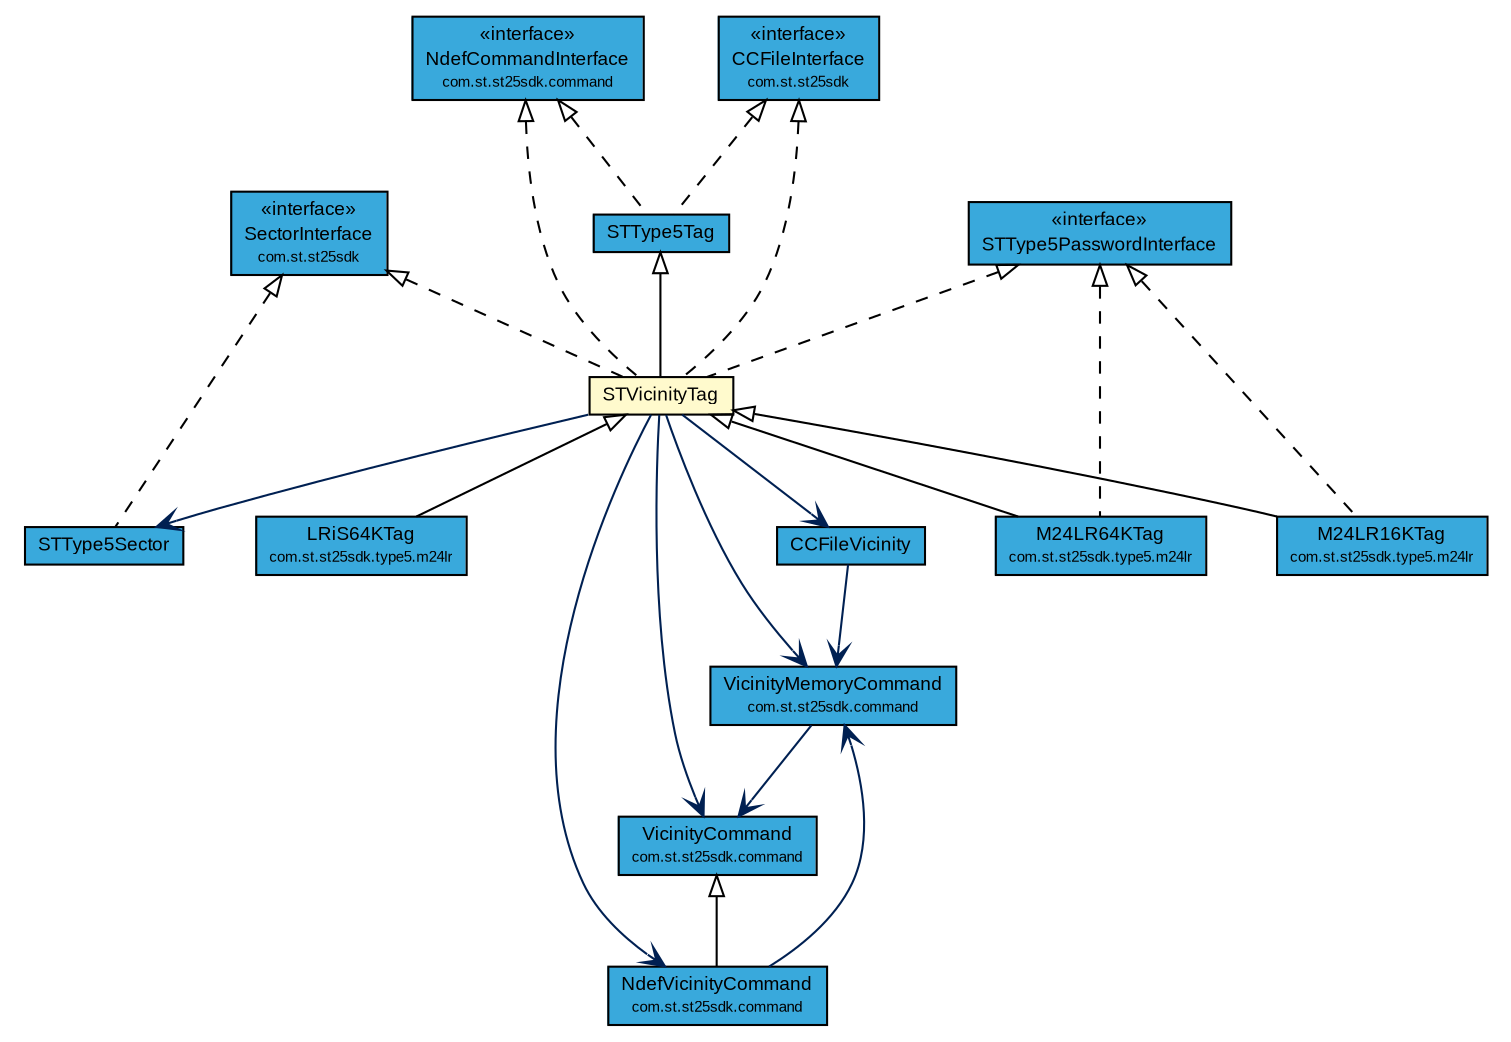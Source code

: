#!/usr/local/bin/dot
#
# Class diagram 
# Generated by UMLGraph version R5_7_2-3-gee82a7 (http://www.umlgraph.org/)
#

digraph G {
	edge [fontname="arial",fontsize=10,labelfontname="arial",labelfontsize=10];
	node [fontname="arial",fontsize=10,shape=plaintext];
	nodesep=0.25;
	ranksep=0.5;
	// com.st.st25sdk.SectorInterface
	c34772 [label=<<table title="com.st.st25sdk.SectorInterface" border="0" cellborder="1" cellspacing="0" cellpadding="2" port="p" bgcolor="#39a9dc" href="../SectorInterface.html">
		<tr><td><table border="0" cellspacing="0" cellpadding="1">
<tr><td align="center" balign="center"> &#171;interface&#187; </td></tr>
<tr><td align="center" balign="center"> SectorInterface </td></tr>
<tr><td align="center" balign="center"><font point-size="7.0"> com.st.st25sdk </font></td></tr>
		</table></td></tr>
		</table>>, URL="../SectorInterface.html", fontname="arial", fontcolor="black", fontsize=9.0];
	// com.st.st25sdk.CCFileInterface
	c34785 [label=<<table title="com.st.st25sdk.CCFileInterface" border="0" cellborder="1" cellspacing="0" cellpadding="2" port="p" bgcolor="#39a9dc" href="../CCFileInterface.html">
		<tr><td><table border="0" cellspacing="0" cellpadding="1">
<tr><td align="center" balign="center"> &#171;interface&#187; </td></tr>
<tr><td align="center" balign="center"> CCFileInterface </td></tr>
<tr><td align="center" balign="center"><font point-size="7.0"> com.st.st25sdk </font></td></tr>
		</table></td></tr>
		</table>>, URL="../CCFileInterface.html", fontname="arial", fontcolor="black", fontsize=9.0];
	// com.st.st25sdk.command.VicinityMemoryCommand
	c34789 [label=<<table title="com.st.st25sdk.command.VicinityMemoryCommand" border="0" cellborder="1" cellspacing="0" cellpadding="2" port="p" bgcolor="#39a9dc" href="../command/VicinityMemoryCommand.html">
		<tr><td><table border="0" cellspacing="0" cellpadding="1">
<tr><td align="center" balign="center"> VicinityMemoryCommand </td></tr>
<tr><td align="center" balign="center"><font point-size="7.0"> com.st.st25sdk.command </font></td></tr>
		</table></td></tr>
		</table>>, URL="../command/VicinityMemoryCommand.html", fontname="arial", fontcolor="black", fontsize=9.0];
	// com.st.st25sdk.command.VicinityCommand
	c34792 [label=<<table title="com.st.st25sdk.command.VicinityCommand" border="0" cellborder="1" cellspacing="0" cellpadding="2" port="p" bgcolor="#39a9dc" href="../command/VicinityCommand.html">
		<tr><td><table border="0" cellspacing="0" cellpadding="1">
<tr><td align="center" balign="center"> VicinityCommand </td></tr>
<tr><td align="center" balign="center"><font point-size="7.0"> com.st.st25sdk.command </font></td></tr>
		</table></td></tr>
		</table>>, URL="../command/VicinityCommand.html", fontname="arial", fontcolor="black", fontsize=9.0];
	// com.st.st25sdk.command.NdefVicinityCommand
	c34802 [label=<<table title="com.st.st25sdk.command.NdefVicinityCommand" border="0" cellborder="1" cellspacing="0" cellpadding="2" port="p" bgcolor="#39a9dc" href="../command/NdefVicinityCommand.html">
		<tr><td><table border="0" cellspacing="0" cellpadding="1">
<tr><td align="center" balign="center"> NdefVicinityCommand </td></tr>
<tr><td align="center" balign="center"><font point-size="7.0"> com.st.st25sdk.command </font></td></tr>
		</table></td></tr>
		</table>>, URL="../command/NdefVicinityCommand.html", fontname="arial", fontcolor="black", fontsize=9.0];
	// com.st.st25sdk.command.NdefCommandInterface
	c34805 [label=<<table title="com.st.st25sdk.command.NdefCommandInterface" border="0" cellborder="1" cellspacing="0" cellpadding="2" port="p" bgcolor="#39a9dc" href="../command/NdefCommandInterface.html">
		<tr><td><table border="0" cellspacing="0" cellpadding="1">
<tr><td align="center" balign="center"> &#171;interface&#187; </td></tr>
<tr><td align="center" balign="center"> NdefCommandInterface </td></tr>
<tr><td align="center" balign="center"><font point-size="7.0"> com.st.st25sdk.command </font></td></tr>
		</table></td></tr>
		</table>>, URL="../command/NdefCommandInterface.html", fontname="arial", fontcolor="black", fontsize=9.0];
	// com.st.st25sdk.type5.STVicinityTag
	c34891 [label=<<table title="com.st.st25sdk.type5.STVicinityTag" border="0" cellborder="1" cellspacing="0" cellpadding="2" port="p" bgcolor="lemonChiffon" href="./STVicinityTag.html">
		<tr><td><table border="0" cellspacing="0" cellpadding="1">
<tr><td align="center" balign="center"> STVicinityTag </td></tr>
		</table></td></tr>
		</table>>, URL="./STVicinityTag.html", fontname="arial", fontcolor="black", fontsize=9.0];
	// com.st.st25sdk.type5.STType5Tag
	c34893 [label=<<table title="com.st.st25sdk.type5.STType5Tag" border="0" cellborder="1" cellspacing="0" cellpadding="2" port="p" bgcolor="#39a9dc" href="./STType5Tag.html">
		<tr><td><table border="0" cellspacing="0" cellpadding="1">
<tr><td align="center" balign="center"> STType5Tag </td></tr>
		</table></td></tr>
		</table>>, URL="./STType5Tag.html", fontname="arial", fontcolor="black", fontsize=9.0];
	// com.st.st25sdk.type5.STType5Sector
	c34894 [label=<<table title="com.st.st25sdk.type5.STType5Sector" border="0" cellborder="1" cellspacing="0" cellpadding="2" port="p" bgcolor="#39a9dc" href="./STType5Sector.html">
		<tr><td><table border="0" cellspacing="0" cellpadding="1">
<tr><td align="center" balign="center"> STType5Sector </td></tr>
		</table></td></tr>
		</table>>, URL="./STType5Sector.html", fontname="arial", fontcolor="black", fontsize=9.0];
	// com.st.st25sdk.type5.STType5PasswordInterface
	c34895 [label=<<table title="com.st.st25sdk.type5.STType5PasswordInterface" border="0" cellborder="1" cellspacing="0" cellpadding="2" port="p" bgcolor="#39a9dc" href="./STType5PasswordInterface.html">
		<tr><td><table border="0" cellspacing="0" cellpadding="1">
<tr><td align="center" balign="center"> &#171;interface&#187; </td></tr>
<tr><td align="center" balign="center"> STType5PasswordInterface </td></tr>
		</table></td></tr>
		</table>>, URL="./STType5PasswordInterface.html", fontname="arial", fontcolor="black", fontsize=9.0];
	// com.st.st25sdk.type5.CCFileVicinity
	c34899 [label=<<table title="com.st.st25sdk.type5.CCFileVicinity" border="0" cellborder="1" cellspacing="0" cellpadding="2" port="p" bgcolor="#39a9dc" href="./CCFileVicinity.html">
		<tr><td><table border="0" cellspacing="0" cellpadding="1">
<tr><td align="center" balign="center"> CCFileVicinity </td></tr>
		</table></td></tr>
		</table>>, URL="./CCFileVicinity.html", fontname="arial", fontcolor="black", fontsize=9.0];
	// com.st.st25sdk.type5.m24lr.M24LR64KTag
	c34907 [label=<<table title="com.st.st25sdk.type5.m24lr.M24LR64KTag" border="0" cellborder="1" cellspacing="0" cellpadding="2" port="p" bgcolor="#39a9dc" href="./m24lr/M24LR64KTag.html">
		<tr><td><table border="0" cellspacing="0" cellpadding="1">
<tr><td align="center" balign="center"> M24LR64KTag </td></tr>
<tr><td align="center" balign="center"><font point-size="7.0"> com.st.st25sdk.type5.m24lr </font></td></tr>
		</table></td></tr>
		</table>>, URL="./m24lr/M24LR64KTag.html", fontname="arial", fontcolor="black", fontsize=9.0];
	// com.st.st25sdk.type5.m24lr.M24LR16KTag
	c34908 [label=<<table title="com.st.st25sdk.type5.m24lr.M24LR16KTag" border="0" cellborder="1" cellspacing="0" cellpadding="2" port="p" bgcolor="#39a9dc" href="./m24lr/M24LR16KTag.html">
		<tr><td><table border="0" cellspacing="0" cellpadding="1">
<tr><td align="center" balign="center"> M24LR16KTag </td></tr>
<tr><td align="center" balign="center"><font point-size="7.0"> com.st.st25sdk.type5.m24lr </font></td></tr>
		</table></td></tr>
		</table>>, URL="./m24lr/M24LR16KTag.html", fontname="arial", fontcolor="black", fontsize=9.0];
	// com.st.st25sdk.type5.m24lr.LRiS64KTag
	c34910 [label=<<table title="com.st.st25sdk.type5.m24lr.LRiS64KTag" border="0" cellborder="1" cellspacing="0" cellpadding="2" port="p" bgcolor="#39a9dc" href="./m24lr/LRiS64KTag.html">
		<tr><td><table border="0" cellspacing="0" cellpadding="1">
<tr><td align="center" balign="center"> LRiS64KTag </td></tr>
<tr><td align="center" balign="center"><font point-size="7.0"> com.st.st25sdk.type5.m24lr </font></td></tr>
		</table></td></tr>
		</table>>, URL="./m24lr/LRiS64KTag.html", fontname="arial", fontcolor="black", fontsize=9.0];
	//com.st.st25sdk.command.NdefVicinityCommand extends com.st.st25sdk.command.VicinityCommand
	c34792:p -> c34802:p [dir=back,arrowtail=empty];
	//com.st.st25sdk.type5.STVicinityTag extends com.st.st25sdk.type5.STType5Tag
	c34893:p -> c34891:p [dir=back,arrowtail=empty];
	//com.st.st25sdk.type5.STVicinityTag implements com.st.st25sdk.CCFileInterface
	c34785:p -> c34891:p [dir=back,arrowtail=empty,style=dashed];
	//com.st.st25sdk.type5.STVicinityTag implements com.st.st25sdk.SectorInterface
	c34772:p -> c34891:p [dir=back,arrowtail=empty,style=dashed];
	//com.st.st25sdk.type5.STVicinityTag implements com.st.st25sdk.command.NdefCommandInterface
	c34805:p -> c34891:p [dir=back,arrowtail=empty,style=dashed];
	//com.st.st25sdk.type5.STVicinityTag implements com.st.st25sdk.type5.STType5PasswordInterface
	c34895:p -> c34891:p [dir=back,arrowtail=empty,style=dashed];
	//com.st.st25sdk.type5.STType5Tag implements com.st.st25sdk.CCFileInterface
	c34785:p -> c34893:p [dir=back,arrowtail=empty,style=dashed];
	//com.st.st25sdk.type5.STType5Tag implements com.st.st25sdk.command.NdefCommandInterface
	c34805:p -> c34893:p [dir=back,arrowtail=empty,style=dashed];
	//com.st.st25sdk.type5.STType5Sector implements com.st.st25sdk.SectorInterface
	c34772:p -> c34894:p [dir=back,arrowtail=empty,style=dashed];
	//com.st.st25sdk.type5.m24lr.M24LR64KTag extends com.st.st25sdk.type5.STVicinityTag
	c34891:p -> c34907:p [dir=back,arrowtail=empty];
	//com.st.st25sdk.type5.m24lr.M24LR64KTag implements com.st.st25sdk.type5.STType5PasswordInterface
	c34895:p -> c34907:p [dir=back,arrowtail=empty,style=dashed];
	//com.st.st25sdk.type5.m24lr.M24LR16KTag extends com.st.st25sdk.type5.STVicinityTag
	c34891:p -> c34908:p [dir=back,arrowtail=empty];
	//com.st.st25sdk.type5.m24lr.M24LR16KTag implements com.st.st25sdk.type5.STType5PasswordInterface
	c34895:p -> c34908:p [dir=back,arrowtail=empty,style=dashed];
	//com.st.st25sdk.type5.m24lr.LRiS64KTag extends com.st.st25sdk.type5.STVicinityTag
	c34891:p -> c34910:p [dir=back,arrowtail=empty];
	// com.st.st25sdk.command.VicinityMemoryCommand NAVASSOC com.st.st25sdk.command.VicinityCommand
	c34789:p -> c34792:p [taillabel="", label="", headlabel="", fontname="arial", fontcolor="#002052", fontsize=10.0, color="#002052", arrowhead=open];
	// com.st.st25sdk.command.NdefVicinityCommand NAVASSOC com.st.st25sdk.command.VicinityMemoryCommand
	c34802:p -> c34789:p [taillabel="", label="", headlabel="", fontname="arial", fontcolor="#002052", fontsize=10.0, color="#002052", arrowhead=open];
	// com.st.st25sdk.type5.STVicinityTag NAVASSOC com.st.st25sdk.type5.CCFileVicinity
	c34891:p -> c34899:p [taillabel="", label="", headlabel="", fontname="arial", fontcolor="#002052", fontsize=10.0, color="#002052", arrowhead=open];
	// com.st.st25sdk.type5.STVicinityTag NAVASSOC com.st.st25sdk.command.VicinityCommand
	c34891:p -> c34792:p [taillabel="", label="", headlabel="", fontname="arial", fontcolor="#002052", fontsize=10.0, color="#002052", arrowhead=open];
	// com.st.st25sdk.type5.STVicinityTag NAVASSOC com.st.st25sdk.command.NdefVicinityCommand
	c34891:p -> c34802:p [taillabel="", label="", headlabel="", fontname="arial", fontcolor="#002052", fontsize=10.0, color="#002052", arrowhead=open];
	// com.st.st25sdk.type5.STVicinityTag NAVASSOC com.st.st25sdk.type5.STType5Sector
	c34891:p -> c34894:p [taillabel="", label="", headlabel="", fontname="arial", fontcolor="#002052", fontsize=10.0, color="#002052", arrowhead=open];
	// com.st.st25sdk.type5.STVicinityTag NAVASSOC com.st.st25sdk.command.VicinityMemoryCommand
	c34891:p -> c34789:p [taillabel="", label="", headlabel="", fontname="arial", fontcolor="#002052", fontsize=10.0, color="#002052", arrowhead=open];
	// com.st.st25sdk.type5.CCFileVicinity NAVASSOC com.st.st25sdk.command.VicinityMemoryCommand
	c34899:p -> c34789:p [taillabel="", label="", headlabel="", fontname="arial", fontcolor="#002052", fontsize=10.0, color="#002052", arrowhead=open];
}

